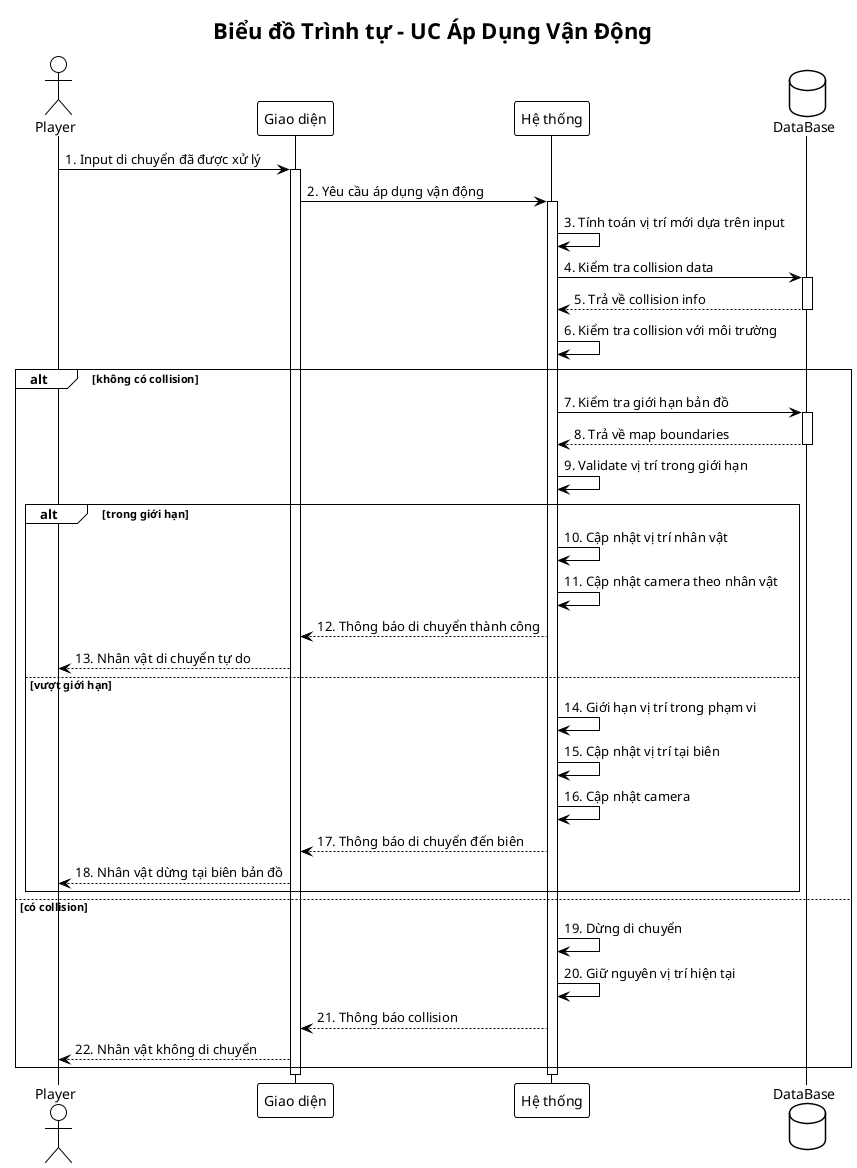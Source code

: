 @startuml Sequence_UC2_Ap_Dung_Van_Dong
!theme plain

title Biểu đồ Trình tự - UC Áp Dụng Vận Động

actor Player
participant "Giao diện" as UI
participant "Hệ thống" as System
database "DataBase" as DB

Player -> UI: 1. Input di chuyển đã được xử lý
activate UI
UI -> System: 2. Yêu cầu áp dụng vận động
activate System

System -> System: 3. Tính toán vị trí mới dựa trên input

System -> DB: 4. Kiểm tra collision data
activate DB
DB --> System: 5. Trả về collision info
deactivate DB

System -> System: 6. Kiểm tra collision với môi trường

alt không có collision
    System -> DB: 7. Kiểm tra giới hạn bản đồ
    activate DB
    DB --> System: 8. Trả về map boundaries
    deactivate DB
    
    System -> System: 9. Validate vị trí trong giới hạn
    
    alt trong giới hạn
        System -> System: 10. Cập nhật vị trí nhân vật
        System -> System: 11. Cập nhật camera theo nhân vật
        System --> UI: 12. Thông báo di chuyển thành công
        UI --> Player: 13. Nhân vật di chuyển tự do
        
    else vượt giới hạn
        System -> System: 14. Giới hạn vị trí trong phạm vi
        System -> System: 15. Cập nhật vị trí tại biên
        System -> System: 16. Cập nhật camera
        System --> UI: 17. Thông báo di chuyển đến biên
        UI --> Player: 18. Nhân vật dừng tại biên bản đồ
    end
    
else có collision
    System -> System: 19. Dừng di chuyển
    System -> System: 20. Giữ nguyên vị trí hiện tại
    System --> UI: 21. Thông báo collision
    UI --> Player: 22. Nhân vật không di chuyển
end

deactivate System
deactivate UI

@enduml


